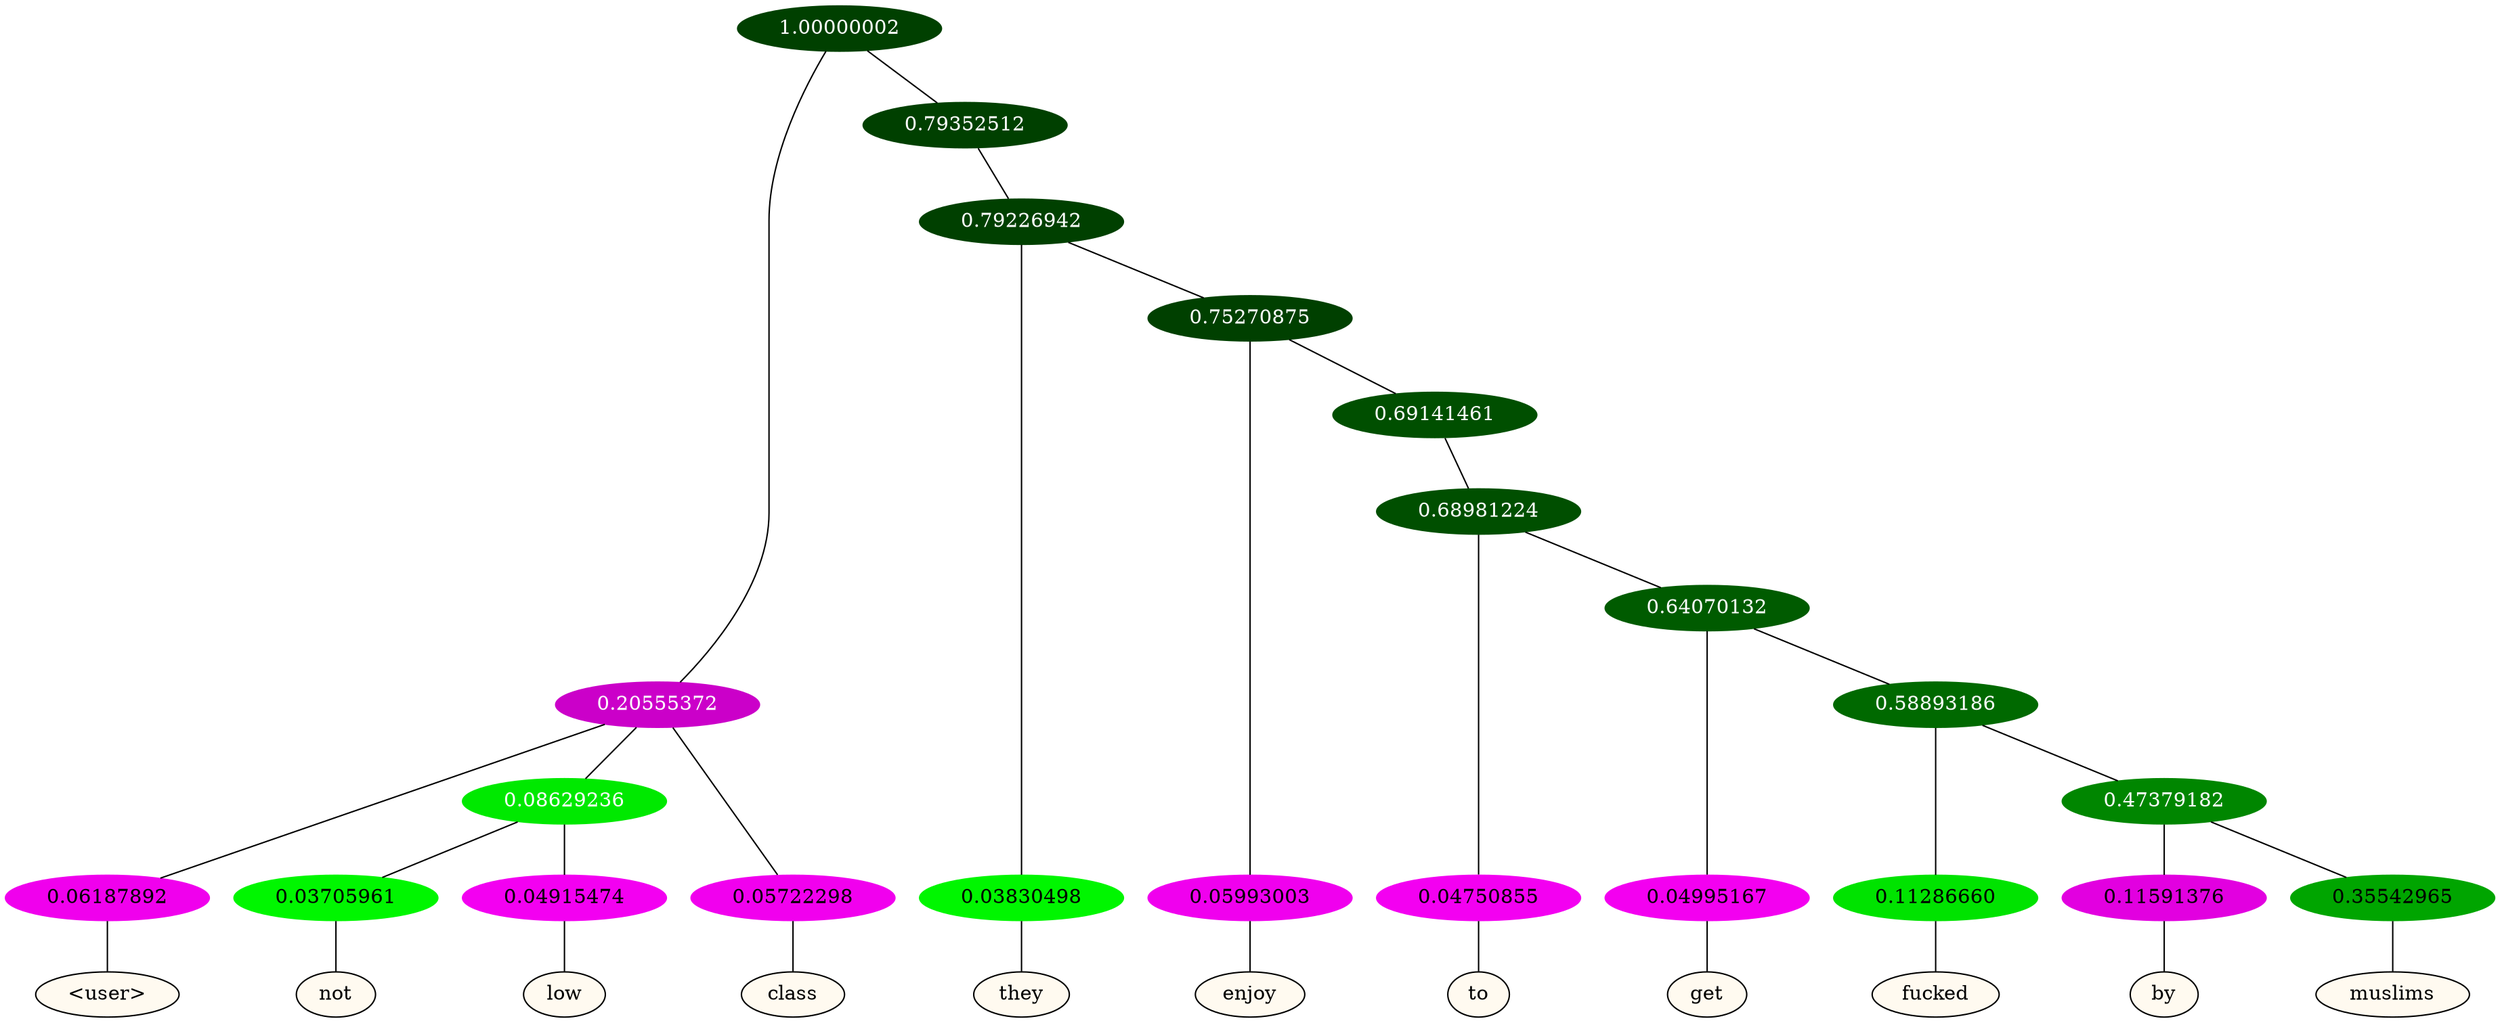 graph {
	node [format=png height=0.15 nodesep=0.001 ordering=out overlap=prism overlap_scaling=0.01 ranksep=0.001 ratio=0.2 style=filled width=0.15]
	{
		rank=same
		a_w_3 [label="\<user\>" color=black fillcolor=floralwhite style="filled,solid"]
		a_w_7 [label=not color=black fillcolor=floralwhite style="filled,solid"]
		a_w_8 [label=low color=black fillcolor=floralwhite style="filled,solid"]
		a_w_5 [label=class color=black fillcolor=floralwhite style="filled,solid"]
		a_w_9 [label=they color=black fillcolor=floralwhite style="filled,solid"]
		a_w_11 [label=enjoy color=black fillcolor=floralwhite style="filled,solid"]
		a_w_14 [label=to color=black fillcolor=floralwhite style="filled,solid"]
		a_w_16 [label=get color=black fillcolor=floralwhite style="filled,solid"]
		a_w_18 [label=fucked color=black fillcolor=floralwhite style="filled,solid"]
		a_w_20 [label=by color=black fillcolor=floralwhite style="filled,solid"]
		a_w_21 [label=muslims color=black fillcolor=floralwhite style="filled,solid"]
	}
	a_n_3 -- a_w_3
	a_n_7 -- a_w_7
	a_n_8 -- a_w_8
	a_n_5 -- a_w_5
	a_n_9 -- a_w_9
	a_n_11 -- a_w_11
	a_n_14 -- a_w_14
	a_n_16 -- a_w_16
	a_n_18 -- a_w_18
	a_n_20 -- a_w_20
	a_n_21 -- a_w_21
	{
		rank=same
		a_n_3 [label=0.06187892 color="0.835 1.000 0.938" fontcolor=black]
		a_n_7 [label=0.03705961 color="0.334 1.000 0.963" fontcolor=black]
		a_n_8 [label=0.04915474 color="0.835 1.000 0.951" fontcolor=black]
		a_n_5 [label=0.05722298 color="0.835 1.000 0.943" fontcolor=black]
		a_n_9 [label=0.03830498 color="0.334 1.000 0.962" fontcolor=black]
		a_n_11 [label=0.05993003 color="0.835 1.000 0.940" fontcolor=black]
		a_n_14 [label=0.04750855 color="0.835 1.000 0.952" fontcolor=black]
		a_n_16 [label=0.04995167 color="0.835 1.000 0.950" fontcolor=black]
		a_n_18 [label=0.11286660 color="0.334 1.000 0.887" fontcolor=black]
		a_n_20 [label=0.11591376 color="0.835 1.000 0.884" fontcolor=black]
		a_n_21 [label=0.35542965 color="0.334 1.000 0.645" fontcolor=black]
	}
	a_n_0 [label=1.00000002 color="0.334 1.000 0.250" fontcolor=grey99]
	a_n_1 [label=0.20555372 color="0.835 1.000 0.794" fontcolor=grey99]
	a_n_0 -- a_n_1
	a_n_2 [label=0.79352512 color="0.334 1.000 0.250" fontcolor=grey99]
	a_n_0 -- a_n_2
	a_n_1 -- a_n_3
	a_n_4 [label=0.08629236 color="0.334 1.000 0.914" fontcolor=grey99]
	a_n_1 -- a_n_4
	a_n_1 -- a_n_5
	a_n_6 [label=0.79226942 color="0.334 1.000 0.250" fontcolor=grey99]
	a_n_2 -- a_n_6
	a_n_4 -- a_n_7
	a_n_4 -- a_n_8
	a_n_6 -- a_n_9
	a_n_10 [label=0.75270875 color="0.334 1.000 0.250" fontcolor=grey99]
	a_n_6 -- a_n_10
	a_n_10 -- a_n_11
	a_n_12 [label=0.69141461 color="0.334 1.000 0.309" fontcolor=grey99]
	a_n_10 -- a_n_12
	a_n_13 [label=0.68981224 color="0.334 1.000 0.310" fontcolor=grey99]
	a_n_12 -- a_n_13
	a_n_13 -- a_n_14
	a_n_15 [label=0.64070132 color="0.334 1.000 0.359" fontcolor=grey99]
	a_n_13 -- a_n_15
	a_n_15 -- a_n_16
	a_n_17 [label=0.58893186 color="0.334 1.000 0.411" fontcolor=grey99]
	a_n_15 -- a_n_17
	a_n_17 -- a_n_18
	a_n_19 [label=0.47379182 color="0.334 1.000 0.526" fontcolor=grey99]
	a_n_17 -- a_n_19
	a_n_19 -- a_n_20
	a_n_19 -- a_n_21
}
